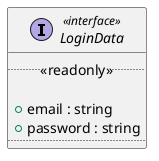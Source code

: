 @startuml LoginData Diagram
interface LoginData <<interface>> {
  ..<<readonly>>..

  + email : string
  + password : string
  ....
}

@enduml
